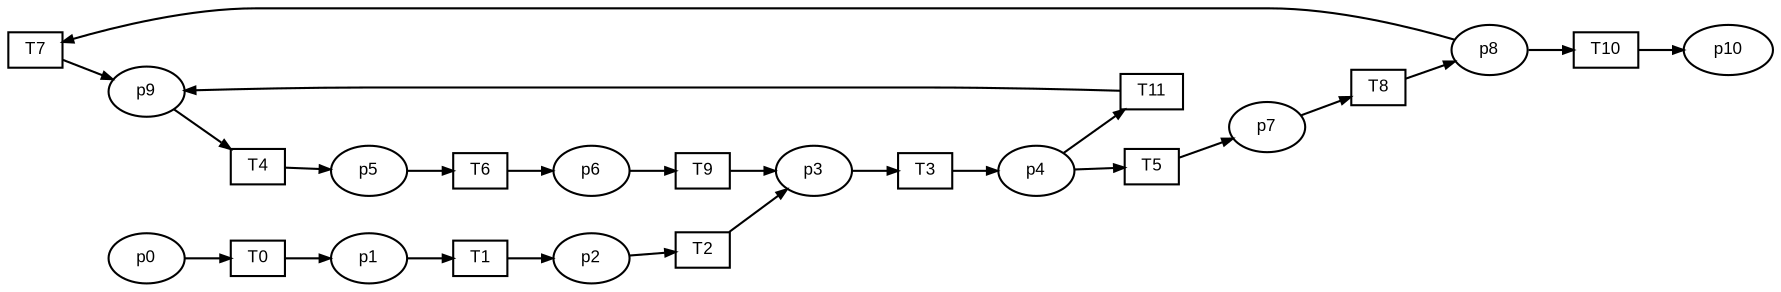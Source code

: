 digraph G {ranksep=".3"; fontsize="8"; remincross=true; margin="0.0,0.0"; fontname="Arial";rankdir="LR"; 
edge [arrowsize="0.5"];
node [height=".2",width=".2",fontname="Arial",fontsize="8"];
t0 [shape="box",label="T7"];
t1 [shape="box",label="T6"];
t2 [shape="box",label="T5"];
t3 [shape="box",label="T4"];
t4 [shape="box",label="T3"];
t5 [shape="box",label="T2"];
t6 [shape="box",label="T11"];
t7 [shape="box",label="T10"];
t8 [shape="box",label="T1"];
t9 [shape="box",label="T0"];
t10 [shape="box",label="T9"];
t11 [shape="box",label="T8"];
p0 [shape="oval",label="p3"];
p1 [shape="oval",label="p2"];
p2 [shape="oval",label="p10"];
p3 [shape="oval",label="p1"];
p4 [shape="oval",label="p0"];
p5 [shape="oval",label="p9"];
p6 [shape="oval",label="p8"];
p7 [shape="oval",label="p7"];
p8 [shape="oval",label="p6"];
p9 [shape="oval",label="p5"];
p10 [shape="oval",label="p4"];
t4 -> p10[label=""];
p8 -> t10[label=""];
p3 -> t8[label=""];
p1 -> t5[label=""];
t9 -> p3[label=""];
p0 -> t4[label=""];
t7 -> p2[label=""];
t6 -> p5[label=""];
t0 -> p5[label=""];
t11 -> p6[label=""];
t10 -> p0[label=""];
t3 -> p9[label=""];
p4 -> t9[label=""];
p6 -> t0[label=""];
p7 -> t11[label=""];
t2 -> p7[label=""];
p6 -> t7[label=""];
p5 -> t3[label=""];
p10 -> t6[label=""];
t1 -> p8[label=""];
p10 -> t2[label=""];
t8 -> p1[label=""];
p9 -> t1[label=""];
t5 -> p0[label=""];
}
